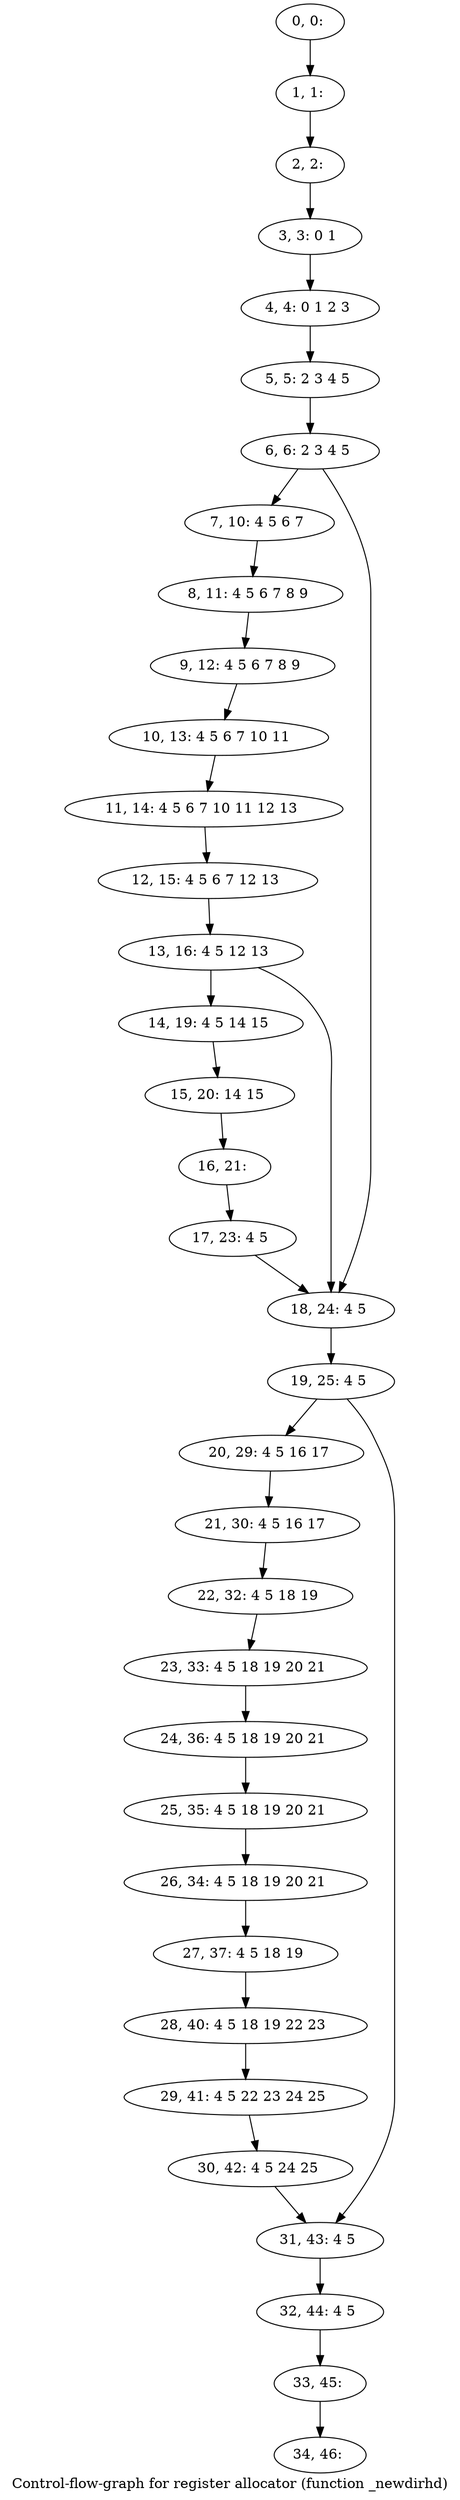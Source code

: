digraph G {
graph [label="Control-flow-graph for register allocator (function _newdirhd)"]
0[label="0, 0: "];
1[label="1, 1: "];
2[label="2, 2: "];
3[label="3, 3: 0 1 "];
4[label="4, 4: 0 1 2 3 "];
5[label="5, 5: 2 3 4 5 "];
6[label="6, 6: 2 3 4 5 "];
7[label="7, 10: 4 5 6 7 "];
8[label="8, 11: 4 5 6 7 8 9 "];
9[label="9, 12: 4 5 6 7 8 9 "];
10[label="10, 13: 4 5 6 7 10 11 "];
11[label="11, 14: 4 5 6 7 10 11 12 13 "];
12[label="12, 15: 4 5 6 7 12 13 "];
13[label="13, 16: 4 5 12 13 "];
14[label="14, 19: 4 5 14 15 "];
15[label="15, 20: 14 15 "];
16[label="16, 21: "];
17[label="17, 23: 4 5 "];
18[label="18, 24: 4 5 "];
19[label="19, 25: 4 5 "];
20[label="20, 29: 4 5 16 17 "];
21[label="21, 30: 4 5 16 17 "];
22[label="22, 32: 4 5 18 19 "];
23[label="23, 33: 4 5 18 19 20 21 "];
24[label="24, 36: 4 5 18 19 20 21 "];
25[label="25, 35: 4 5 18 19 20 21 "];
26[label="26, 34: 4 5 18 19 20 21 "];
27[label="27, 37: 4 5 18 19 "];
28[label="28, 40: 4 5 18 19 22 23 "];
29[label="29, 41: 4 5 22 23 24 25 "];
30[label="30, 42: 4 5 24 25 "];
31[label="31, 43: 4 5 "];
32[label="32, 44: 4 5 "];
33[label="33, 45: "];
34[label="34, 46: "];
0->1 ;
1->2 ;
2->3 ;
3->4 ;
4->5 ;
5->6 ;
6->7 ;
6->18 ;
7->8 ;
8->9 ;
9->10 ;
10->11 ;
11->12 ;
12->13 ;
13->14 ;
13->18 ;
14->15 ;
15->16 ;
16->17 ;
17->18 ;
18->19 ;
19->20 ;
19->31 ;
20->21 ;
21->22 ;
22->23 ;
23->24 ;
24->25 ;
25->26 ;
26->27 ;
27->28 ;
28->29 ;
29->30 ;
30->31 ;
31->32 ;
32->33 ;
33->34 ;
}
